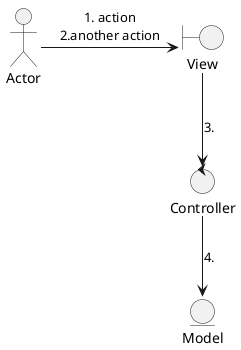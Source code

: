 @startuml
actor Actor
boundary View
control Controller
entity Model

Actor -right--> (View) : 1. action\n2.another action
(View) --> (Controller) : 3.
(Controller) --> (Model) : 4.
@enduml